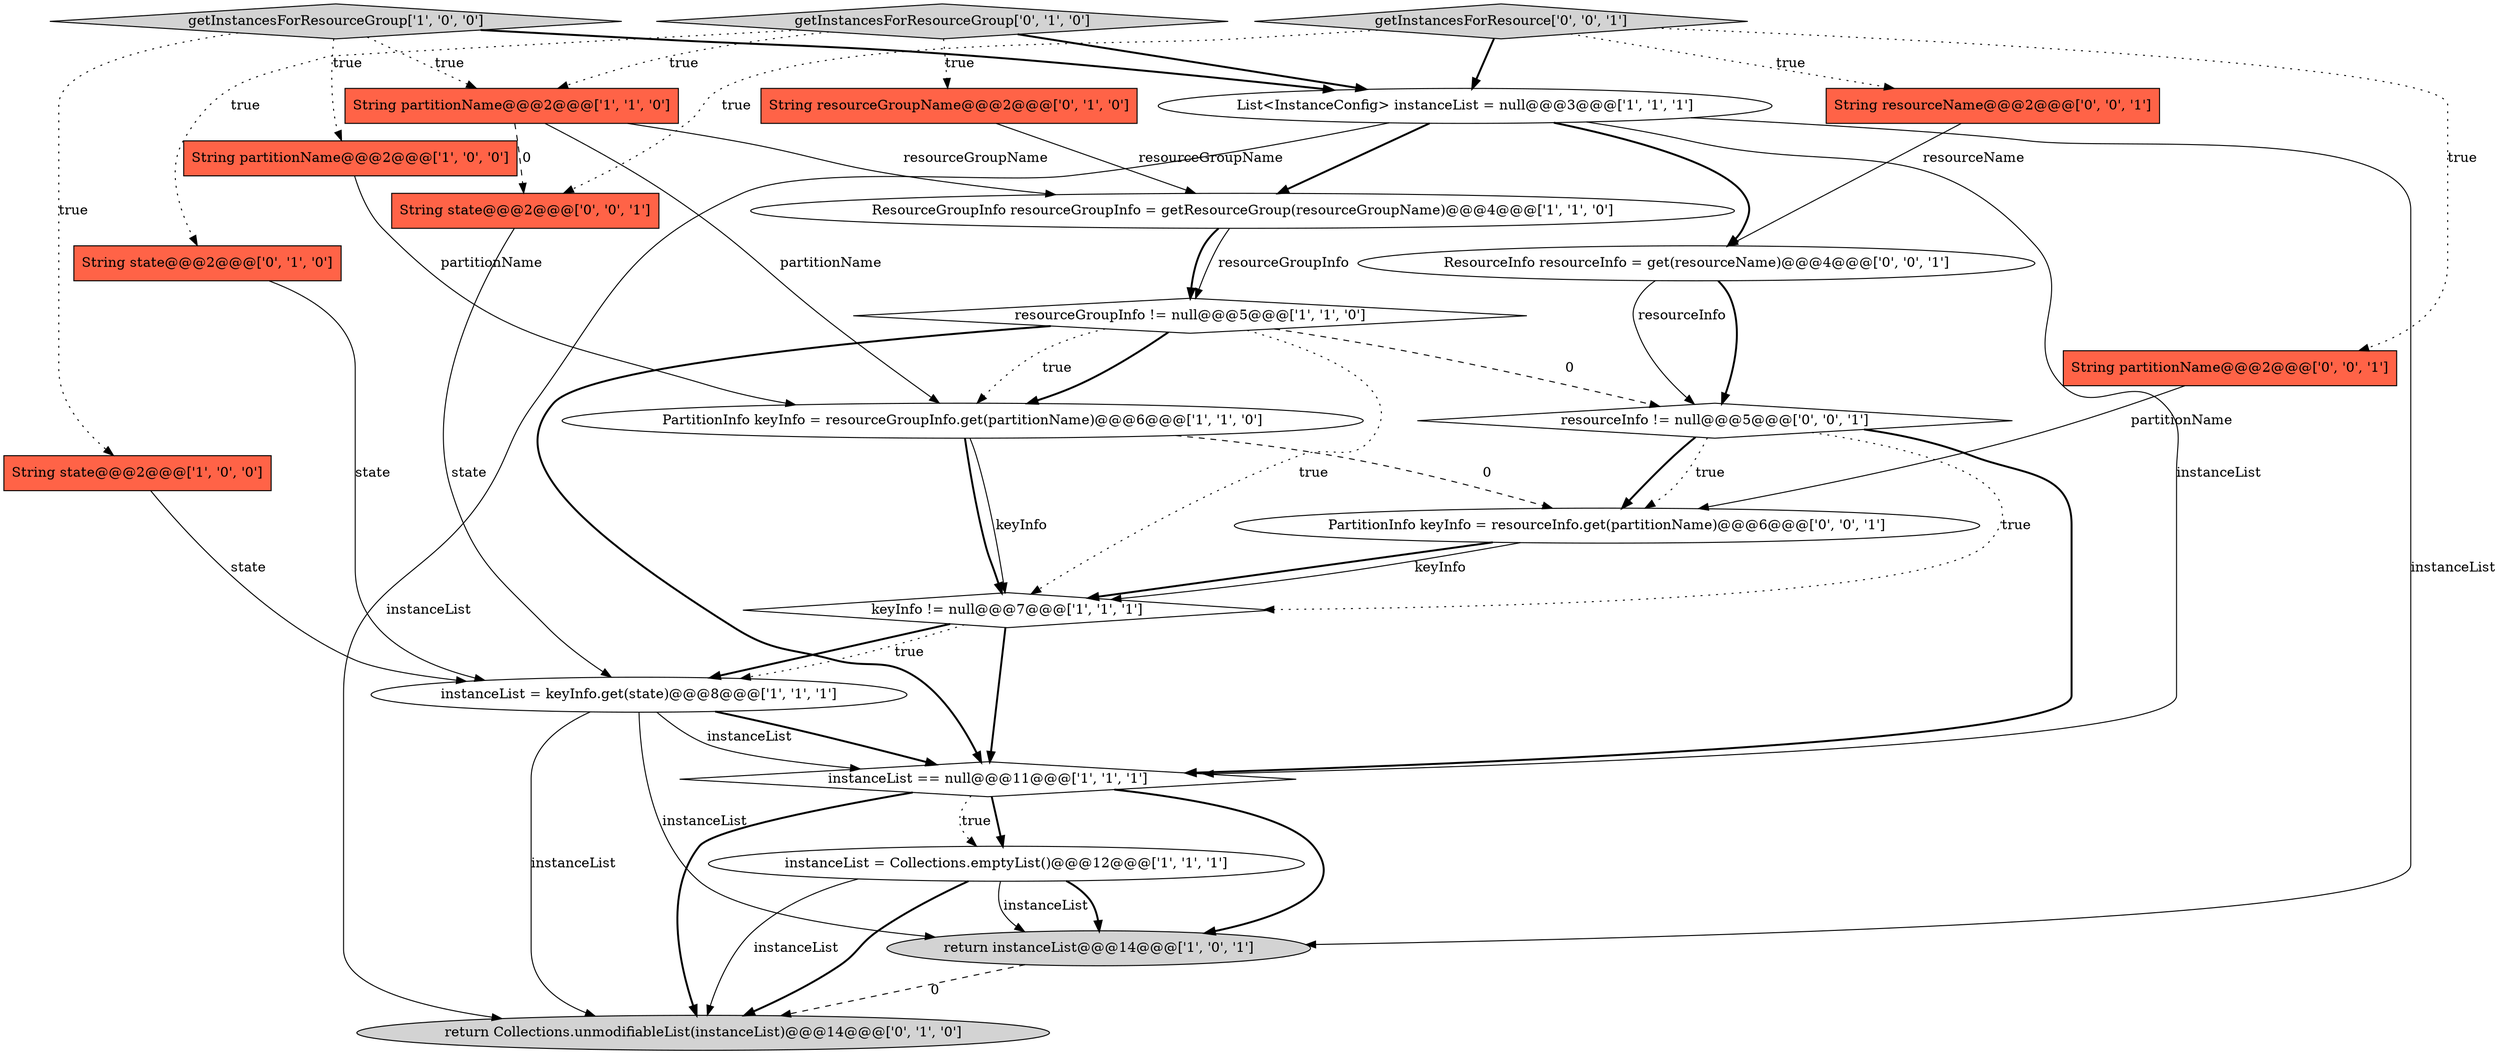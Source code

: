 digraph {
9 [style = filled, label = "getInstancesForResourceGroup['1', '0', '0']", fillcolor = lightgray, shape = diamond image = "AAA0AAABBB1BBB"];
17 [style = filled, label = "String resourceName@@@2@@@['0', '0', '1']", fillcolor = tomato, shape = box image = "AAA0AAABBB3BBB"];
5 [style = filled, label = "String partitionName@@@2@@@['1', '0', '0']", fillcolor = tomato, shape = box image = "AAA0AAABBB1BBB"];
3 [style = filled, label = "PartitionInfo keyInfo = resourceGroupInfo.get(partitionName)@@@6@@@['1', '1', '0']", fillcolor = white, shape = ellipse image = "AAA0AAABBB1BBB"];
10 [style = filled, label = "String partitionName@@@2@@@['1', '1', '0']", fillcolor = tomato, shape = box image = "AAA0AAABBB1BBB"];
21 [style = filled, label = "PartitionInfo keyInfo = resourceInfo.get(partitionName)@@@6@@@['0', '0', '1']", fillcolor = white, shape = ellipse image = "AAA0AAABBB3BBB"];
7 [style = filled, label = "ResourceGroupInfo resourceGroupInfo = getResourceGroup(resourceGroupName)@@@4@@@['1', '1', '0']", fillcolor = white, shape = ellipse image = "AAA0AAABBB1BBB"];
15 [style = filled, label = "String state@@@2@@@['0', '1', '0']", fillcolor = tomato, shape = box image = "AAA0AAABBB2BBB"];
0 [style = filled, label = "return instanceList@@@14@@@['1', '0', '1']", fillcolor = lightgray, shape = ellipse image = "AAA0AAABBB1BBB"];
1 [style = filled, label = "instanceList = keyInfo.get(state)@@@8@@@['1', '1', '1']", fillcolor = white, shape = ellipse image = "AAA0AAABBB1BBB"];
6 [style = filled, label = "instanceList = Collections.emptyList()@@@12@@@['1', '1', '1']", fillcolor = white, shape = ellipse image = "AAA0AAABBB1BBB"];
11 [style = filled, label = "resourceGroupInfo != null@@@5@@@['1', '1', '0']", fillcolor = white, shape = diamond image = "AAA0AAABBB1BBB"];
23 [style = filled, label = "getInstancesForResource['0', '0', '1']", fillcolor = lightgray, shape = diamond image = "AAA0AAABBB3BBB"];
4 [style = filled, label = "instanceList == null@@@11@@@['1', '1', '1']", fillcolor = white, shape = diamond image = "AAA0AAABBB1BBB"];
8 [style = filled, label = "List<InstanceConfig> instanceList = null@@@3@@@['1', '1', '1']", fillcolor = white, shape = ellipse image = "AAA0AAABBB1BBB"];
20 [style = filled, label = "ResourceInfo resourceInfo = get(resourceName)@@@4@@@['0', '0', '1']", fillcolor = white, shape = ellipse image = "AAA0AAABBB3BBB"];
16 [style = filled, label = "String resourceGroupName@@@2@@@['0', '1', '0']", fillcolor = tomato, shape = box image = "AAA0AAABBB2BBB"];
19 [style = filled, label = "String state@@@2@@@['0', '0', '1']", fillcolor = tomato, shape = box image = "AAA0AAABBB3BBB"];
12 [style = filled, label = "keyInfo != null@@@7@@@['1', '1', '1']", fillcolor = white, shape = diamond image = "AAA0AAABBB1BBB"];
22 [style = filled, label = "resourceInfo != null@@@5@@@['0', '0', '1']", fillcolor = white, shape = diamond image = "AAA0AAABBB3BBB"];
2 [style = filled, label = "String state@@@2@@@['1', '0', '0']", fillcolor = tomato, shape = box image = "AAA0AAABBB1BBB"];
14 [style = filled, label = "return Collections.unmodifiableList(instanceList)@@@14@@@['0', '1', '0']", fillcolor = lightgray, shape = ellipse image = "AAA1AAABBB2BBB"];
18 [style = filled, label = "String partitionName@@@2@@@['0', '0', '1']", fillcolor = tomato, shape = box image = "AAA0AAABBB3BBB"];
13 [style = filled, label = "getInstancesForResourceGroup['0', '1', '0']", fillcolor = lightgray, shape = diamond image = "AAA0AAABBB2BBB"];
11->3 [style = bold, label=""];
4->6 [style = bold, label=""];
11->3 [style = dotted, label="true"];
15->1 [style = solid, label="state"];
11->4 [style = bold, label=""];
6->0 [style = solid, label="instanceList"];
11->12 [style = dotted, label="true"];
9->5 [style = dotted, label="true"];
3->12 [style = solid, label="keyInfo"];
8->14 [style = solid, label="instanceList"];
1->0 [style = solid, label="instanceList"];
23->19 [style = dotted, label="true"];
8->0 [style = solid, label="instanceList"];
12->4 [style = bold, label=""];
6->0 [style = bold, label=""];
8->4 [style = solid, label="instanceList"];
20->22 [style = bold, label=""];
3->21 [style = dashed, label="0"];
12->1 [style = bold, label=""];
13->16 [style = dotted, label="true"];
13->10 [style = dotted, label="true"];
0->14 [style = dashed, label="0"];
20->22 [style = solid, label="resourceInfo"];
7->11 [style = bold, label=""];
9->2 [style = dotted, label="true"];
21->12 [style = bold, label=""];
9->10 [style = dotted, label="true"];
11->22 [style = dashed, label="0"];
6->14 [style = solid, label="instanceList"];
18->21 [style = solid, label="partitionName"];
6->14 [style = bold, label=""];
10->3 [style = solid, label="partitionName"];
3->12 [style = bold, label=""];
23->17 [style = dotted, label="true"];
23->8 [style = bold, label=""];
23->18 [style = dotted, label="true"];
22->4 [style = bold, label=""];
5->3 [style = solid, label="partitionName"];
2->1 [style = solid, label="state"];
1->4 [style = bold, label=""];
4->14 [style = bold, label=""];
8->7 [style = bold, label=""];
16->7 [style = solid, label="resourceGroupName"];
13->15 [style = dotted, label="true"];
10->19 [style = dashed, label="0"];
21->12 [style = solid, label="keyInfo"];
22->21 [style = bold, label=""];
17->20 [style = solid, label="resourceName"];
13->8 [style = bold, label=""];
9->8 [style = bold, label=""];
22->12 [style = dotted, label="true"];
1->14 [style = solid, label="instanceList"];
19->1 [style = solid, label="state"];
12->1 [style = dotted, label="true"];
4->6 [style = dotted, label="true"];
7->11 [style = solid, label="resourceGroupInfo"];
8->20 [style = bold, label=""];
10->7 [style = solid, label="resourceGroupName"];
4->0 [style = bold, label=""];
1->4 [style = solid, label="instanceList"];
22->21 [style = dotted, label="true"];
}
